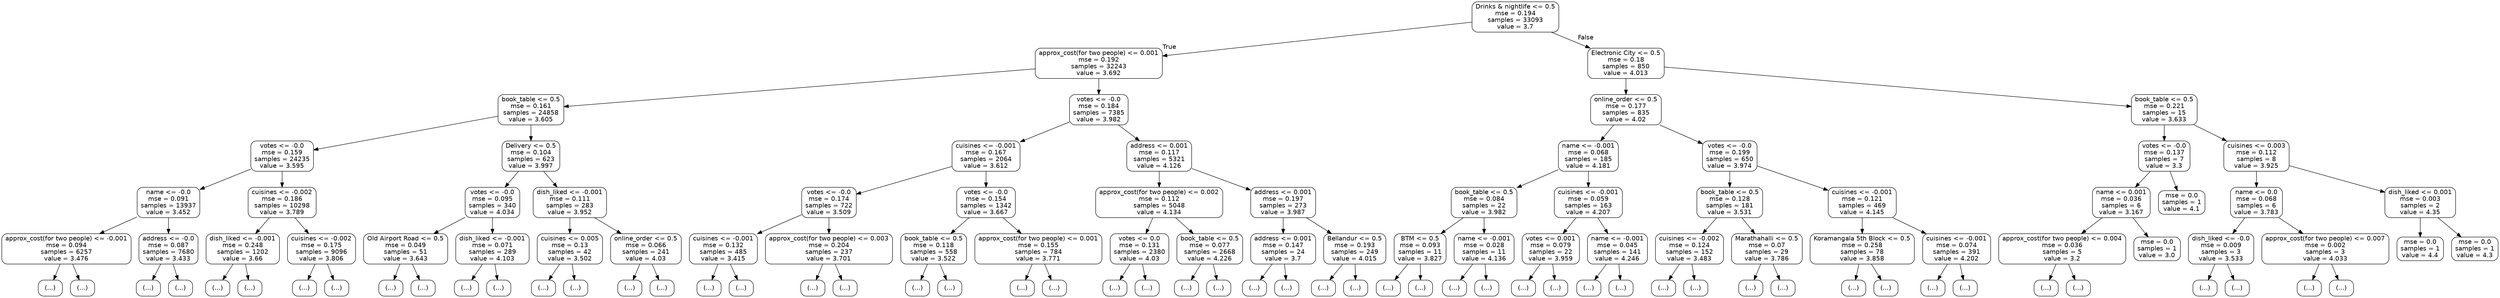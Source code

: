 digraph Tree {
node [shape=box, style="rounded", color="black", fontname=helvetica] ;
edge [fontname=helvetica] ;
0 [label="Drinks & nightlife <= 0.5\nmse = 0.194\nsamples = 33093\nvalue = 3.7"] ;
1 [label="approx_cost(for two people) <= 0.001\nmse = 0.192\nsamples = 32243\nvalue = 3.692"] ;
0 -> 1 [labeldistance=2.5, labelangle=45, headlabel="True"] ;
2 [label="book_table <= 0.5\nmse = 0.161\nsamples = 24858\nvalue = 3.605"] ;
1 -> 2 ;
3 [label="votes <= -0.0\nmse = 0.159\nsamples = 24235\nvalue = 3.595"] ;
2 -> 3 ;
4 [label="name <= -0.0\nmse = 0.091\nsamples = 13937\nvalue = 3.452"] ;
3 -> 4 ;
5 [label="approx_cost(for two people) <= -0.001\nmse = 0.094\nsamples = 6257\nvalue = 3.476"] ;
4 -> 5 ;
6 [label="(...)"] ;
5 -> 6 ;
4027 [label="(...)"] ;
5 -> 4027 ;
5754 [label="address <= -0.0\nmse = 0.087\nsamples = 7680\nvalue = 3.433"] ;
4 -> 5754 ;
5755 [label="(...)"] ;
5754 -> 5755 ;
6036 [label="(...)"] ;
5754 -> 6036 ;
14961 [label="cuisines <= -0.002\nmse = 0.186\nsamples = 10298\nvalue = 3.789"] ;
3 -> 14961 ;
14962 [label="dish_liked <= -0.001\nmse = 0.248\nsamples = 1202\nvalue = 3.66"] ;
14961 -> 14962 ;
14963 [label="(...)"] ;
14962 -> 14963 ;
15118 [label="(...)"] ;
14962 -> 15118 ;
16101 [label="cuisines <= -0.002\nmse = 0.175\nsamples = 9096\nvalue = 3.806"] ;
14961 -> 16101 ;
16102 [label="(...)"] ;
16101 -> 16102 ;
16183 [label="(...)"] ;
16101 -> 16183 ;
24378 [label="Delivery <= 0.5\nmse = 0.104\nsamples = 623\nvalue = 3.997"] ;
2 -> 24378 ;
24379 [label="votes <= -0.0\nmse = 0.095\nsamples = 340\nvalue = 4.034"] ;
24378 -> 24379 ;
24380 [label="Old Airport Road <= 0.5\nmse = 0.049\nsamples = 51\nvalue = 3.643"] ;
24379 -> 24380 ;
24381 [label="(...)"] ;
24380 -> 24381 ;
24424 [label="(...)"] ;
24380 -> 24424 ;
24427 [label="dish_liked <= -0.001\nmse = 0.071\nsamples = 289\nvalue = 4.103"] ;
24379 -> 24427 ;
24428 [label="(...)"] ;
24427 -> 24428 ;
24433 [label="(...)"] ;
24427 -> 24433 ;
24684 [label="dish_liked <= -0.001\nmse = 0.111\nsamples = 283\nvalue = 3.952"] ;
24378 -> 24684 ;
24685 [label="cuisines <= 0.005\nmse = 0.13\nsamples = 42\nvalue = 3.502"] ;
24684 -> 24685 ;
24686 [label="(...)"] ;
24685 -> 24686 ;
24739 [label="(...)"] ;
24685 -> 24739 ;
24742 [label="online_order <= 0.5\nmse = 0.066\nsamples = 241\nvalue = 4.03"] ;
24684 -> 24742 ;
24743 [label="(...)"] ;
24742 -> 24743 ;
24944 [label="(...)"] ;
24742 -> 24944 ;
24961 [label="votes <= -0.0\nmse = 0.184\nsamples = 7385\nvalue = 3.982"] ;
1 -> 24961 ;
24962 [label="cuisines <= -0.001\nmse = 0.167\nsamples = 2064\nvalue = 3.612"] ;
24961 -> 24962 ;
24963 [label="votes <= -0.0\nmse = 0.174\nsamples = 722\nvalue = 3.509"] ;
24962 -> 24963 ;
24964 [label="cuisines <= -0.001\nmse = 0.132\nsamples = 485\nvalue = 3.415"] ;
24963 -> 24964 ;
24965 [label="(...)"] ;
24964 -> 24965 ;
25282 [label="(...)"] ;
24964 -> 25282 ;
25353 [label="approx_cost(for two people) <= 0.003\nmse = 0.204\nsamples = 237\nvalue = 3.701"] ;
24963 -> 25353 ;
25354 [label="(...)"] ;
25353 -> 25354 ;
25479 [label="(...)"] ;
25353 -> 25479 ;
25536 [label="votes <= -0.0\nmse = 0.154\nsamples = 1342\nvalue = 3.667"] ;
24962 -> 25536 ;
25537 [label="book_table <= 0.5\nmse = 0.118\nsamples = 558\nvalue = 3.522"] ;
25536 -> 25537 ;
25538 [label="(...)"] ;
25537 -> 25538 ;
25941 [label="(...)"] ;
25537 -> 25941 ;
25978 [label="approx_cost(for two people) <= 0.001\nmse = 0.155\nsamples = 784\nvalue = 3.771"] ;
25536 -> 25978 ;
25979 [label="(...)"] ;
25978 -> 25979 ;
26242 [label="(...)"] ;
25978 -> 26242 ;
26569 [label="address <= 0.001\nmse = 0.117\nsamples = 5321\nvalue = 4.126"] ;
24961 -> 26569 ;
26570 [label="approx_cost(for two people) <= 0.002\nmse = 0.112\nsamples = 5048\nvalue = 4.134"] ;
26569 -> 26570 ;
26571 [label="votes <= 0.0\nmse = 0.131\nsamples = 2380\nvalue = 4.03"] ;
26570 -> 26571 ;
26572 [label="(...)"] ;
26571 -> 26572 ;
27417 [label="(...)"] ;
26571 -> 27417 ;
28220 [label="book_table <= 0.5\nmse = 0.077\nsamples = 2668\nvalue = 4.226"] ;
26570 -> 28220 ;
28221 [label="(...)"] ;
28220 -> 28221 ;
28554 [label="(...)"] ;
28220 -> 28554 ;
30443 [label="address <= 0.001\nmse = 0.197\nsamples = 273\nvalue = 3.987"] ;
26569 -> 30443 ;
30444 [label="address <= 0.001\nmse = 0.147\nsamples = 24\nvalue = 3.7"] ;
30443 -> 30444 ;
30445 [label="(...)"] ;
30444 -> 30445 ;
30450 [label="(...)"] ;
30444 -> 30450 ;
30451 [label="Bellandur <= 0.5\nmse = 0.193\nsamples = 249\nvalue = 4.015"] ;
30443 -> 30451 ;
30452 [label="(...)"] ;
30451 -> 30452 ;
30725 [label="(...)"] ;
30451 -> 30725 ;
30740 [label="Electronic City <= 0.5\nmse = 0.18\nsamples = 850\nvalue = 4.013"] ;
0 -> 30740 [labeldistance=2.5, labelangle=-45, headlabel="False"] ;
30741 [label="online_order <= 0.5\nmse = 0.177\nsamples = 835\nvalue = 4.02"] ;
30740 -> 30741 ;
30742 [label="name <= -0.001\nmse = 0.068\nsamples = 185\nvalue = 4.181"] ;
30741 -> 30742 ;
30743 [label="book_table <= 0.5\nmse = 0.084\nsamples = 22\nvalue = 3.982"] ;
30742 -> 30743 ;
30744 [label="BTM <= 0.5\nmse = 0.093\nsamples = 11\nvalue = 3.827"] ;
30743 -> 30744 ;
30745 [label="(...)"] ;
30744 -> 30745 ;
30756 [label="(...)"] ;
30744 -> 30756 ;
30757 [label="name <= -0.001\nmse = 0.028\nsamples = 11\nvalue = 4.136"] ;
30743 -> 30757 ;
30758 [label="(...)"] ;
30757 -> 30758 ;
30761 [label="(...)"] ;
30757 -> 30761 ;
30764 [label="cuisines <= -0.001\nmse = 0.059\nsamples = 163\nvalue = 4.207"] ;
30742 -> 30764 ;
30765 [label="votes <= 0.001\nmse = 0.079\nsamples = 22\nvalue = 3.959"] ;
30764 -> 30765 ;
30766 [label="(...)"] ;
30765 -> 30766 ;
30783 [label="(...)"] ;
30765 -> 30783 ;
30792 [label="name <= -0.001\nmse = 0.045\nsamples = 141\nvalue = 4.246"] ;
30764 -> 30792 ;
30793 [label="(...)"] ;
30792 -> 30793 ;
30796 [label="(...)"] ;
30792 -> 30796 ;
30909 [label="votes <= -0.0\nmse = 0.199\nsamples = 650\nvalue = 3.974"] ;
30741 -> 30909 ;
30910 [label="book_table <= 0.5\nmse = 0.128\nsamples = 181\nvalue = 3.531"] ;
30909 -> 30910 ;
30911 [label="cuisines <= -0.002\nmse = 0.124\nsamples = 152\nvalue = 3.483"] ;
30910 -> 30911 ;
30912 [label="(...)"] ;
30911 -> 30912 ;
30915 [label="(...)"] ;
30911 -> 30915 ;
31076 [label="Marathahalli <= 0.5\nmse = 0.07\nsamples = 29\nvalue = 3.786"] ;
30910 -> 31076 ;
31077 [label="(...)"] ;
31076 -> 31077 ;
31104 [label="(...)"] ;
31076 -> 31104 ;
31105 [label="cuisines <= -0.001\nmse = 0.121\nsamples = 469\nvalue = 4.145"] ;
30909 -> 31105 ;
31106 [label="Koramangala 5th Block <= 0.5\nmse = 0.258\nsamples = 78\nvalue = 3.858"] ;
31105 -> 31106 ;
31107 [label="(...)"] ;
31106 -> 31107 ;
31190 [label="(...)"] ;
31106 -> 31190 ;
31199 [label="cuisines <= -0.001\nmse = 0.074\nsamples = 391\nvalue = 4.202"] ;
31105 -> 31199 ;
31200 [label="(...)"] ;
31199 -> 31200 ;
31221 [label="(...)"] ;
31199 -> 31221 ;
31648 [label="book_table <= 0.5\nmse = 0.221\nsamples = 15\nvalue = 3.633"] ;
30740 -> 31648 ;
31649 [label="votes <= -0.0\nmse = 0.137\nsamples = 7\nvalue = 3.3"] ;
31648 -> 31649 ;
31650 [label="name <= 0.001\nmse = 0.036\nsamples = 6\nvalue = 3.167"] ;
31649 -> 31650 ;
31651 [label="approx_cost(for two people) <= 0.004\nmse = 0.036\nsamples = 5\nvalue = 3.2"] ;
31650 -> 31651 ;
31652 [label="(...)"] ;
31651 -> 31652 ;
31657 [label="(...)"] ;
31651 -> 31657 ;
31658 [label="mse = 0.0\nsamples = 1\nvalue = 3.0"] ;
31650 -> 31658 ;
31659 [label="mse = 0.0\nsamples = 1\nvalue = 4.1"] ;
31649 -> 31659 ;
31660 [label="cuisines <= 0.003\nmse = 0.112\nsamples = 8\nvalue = 3.925"] ;
31648 -> 31660 ;
31661 [label="name <= 0.0\nmse = 0.068\nsamples = 6\nvalue = 3.783"] ;
31660 -> 31661 ;
31662 [label="dish_liked <= -0.0\nmse = 0.009\nsamples = 3\nvalue = 3.533"] ;
31661 -> 31662 ;
31663 [label="(...)"] ;
31662 -> 31663 ;
31664 [label="(...)"] ;
31662 -> 31664 ;
31667 [label="approx_cost(for two people) <= 0.007\nmse = 0.002\nsamples = 3\nvalue = 4.033"] ;
31661 -> 31667 ;
31668 [label="(...)"] ;
31667 -> 31668 ;
31671 [label="(...)"] ;
31667 -> 31671 ;
31672 [label="dish_liked <= 0.001\nmse = 0.003\nsamples = 2\nvalue = 4.35"] ;
31660 -> 31672 ;
31673 [label="mse = 0.0\nsamples = 1\nvalue = 4.4"] ;
31672 -> 31673 ;
31674 [label="mse = 0.0\nsamples = 1\nvalue = 4.3"] ;
31672 -> 31674 ;
}